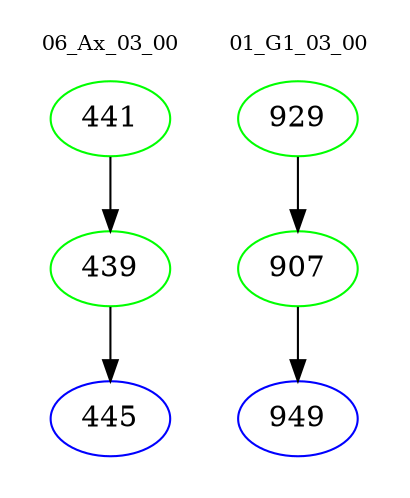 digraph{
subgraph cluster_0 {
color = white
label = "06_Ax_03_00";
fontsize=10;
T0_441 [label="441", color="green"]
T0_441 -> T0_439 [color="black"]
T0_439 [label="439", color="green"]
T0_439 -> T0_445 [color="black"]
T0_445 [label="445", color="blue"]
}
subgraph cluster_1 {
color = white
label = "01_G1_03_00";
fontsize=10;
T1_929 [label="929", color="green"]
T1_929 -> T1_907 [color="black"]
T1_907 [label="907", color="green"]
T1_907 -> T1_949 [color="black"]
T1_949 [label="949", color="blue"]
}
}
